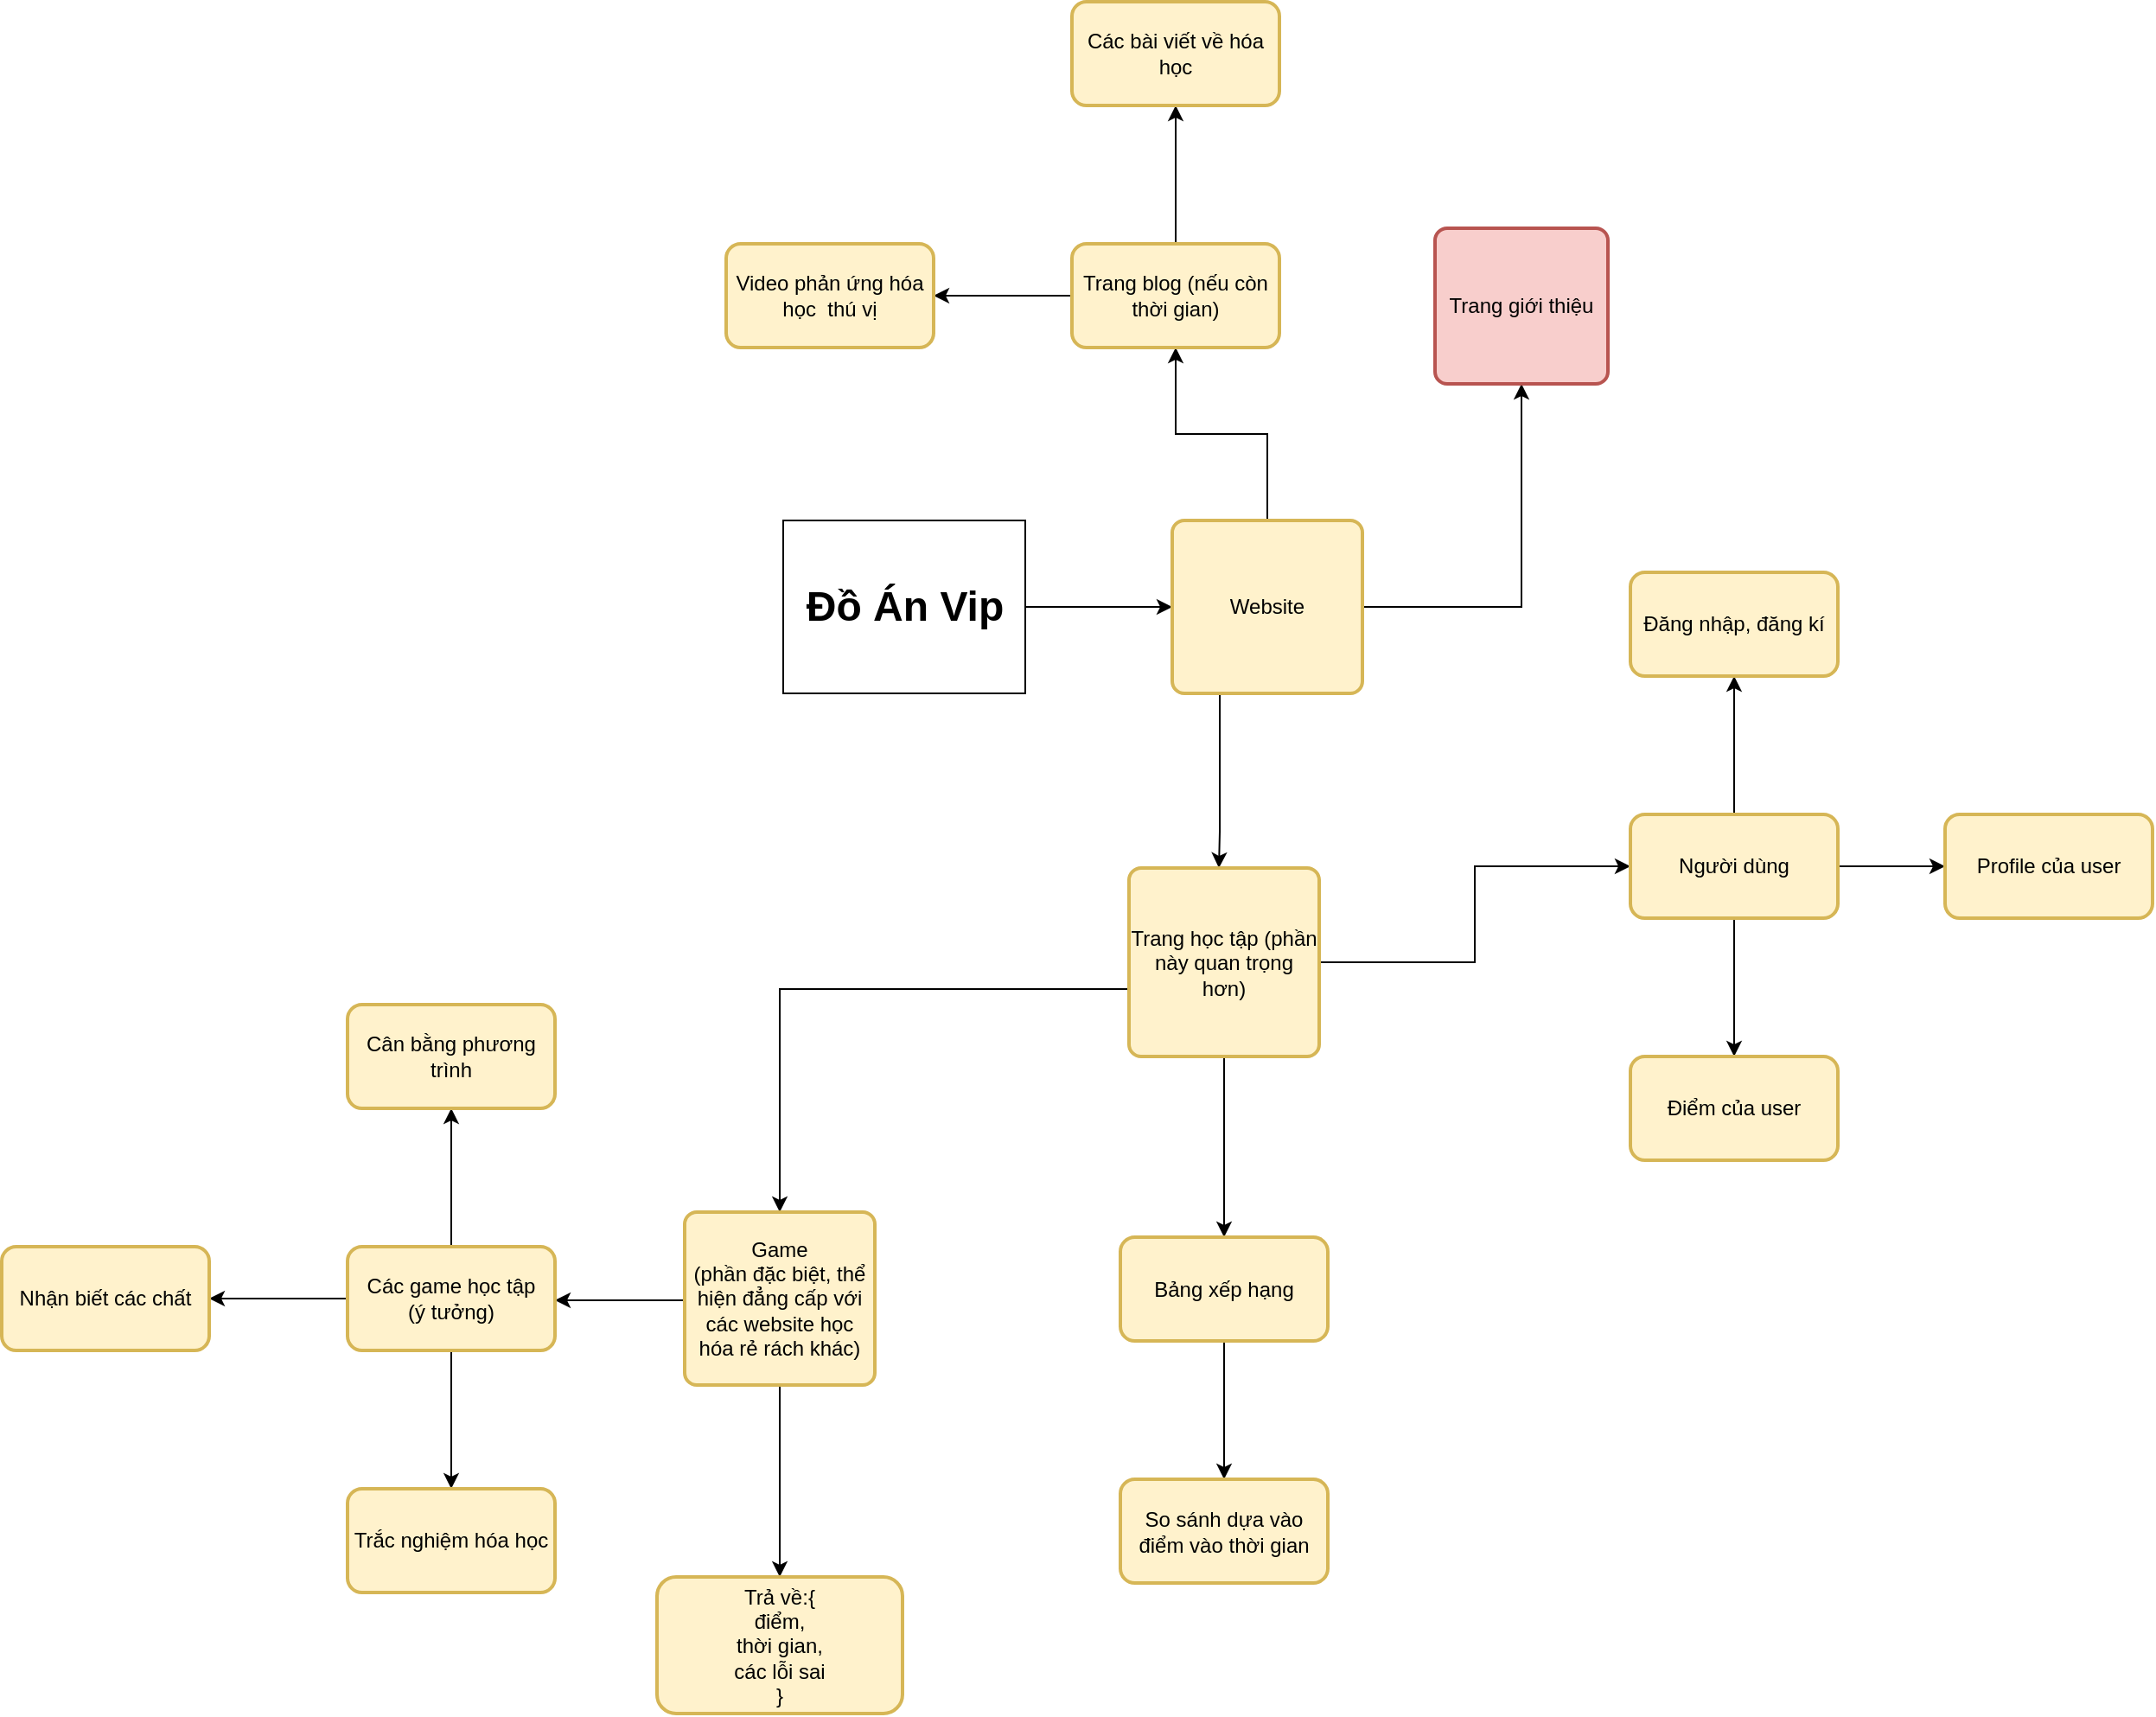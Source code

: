 <mxfile version="17.4.3" type="github">
  <diagram id="BctuJUikym2BQ5avwD0K" name="Page-1">
    <mxGraphModel dx="2153" dy="1827" grid="1" gridSize="10" guides="1" tooltips="1" connect="1" arrows="1" fold="1" page="1" pageScale="1" pageWidth="850" pageHeight="1100" math="0" shadow="0">
      <root>
        <mxCell id="0" />
        <mxCell id="1" parent="0" />
        <mxCell id="EMOaW1B3szaLbLaair1D-2" style="edgeStyle=orthogonalEdgeStyle;rounded=0;orthogonalLoop=1;jettySize=auto;html=1;" edge="1" parent="1" source="EMOaW1B3szaLbLaair1D-1">
          <mxGeometry relative="1" as="geometry">
            <mxPoint x="528" y="349" as="targetPoint" />
          </mxGeometry>
        </mxCell>
        <mxCell id="EMOaW1B3szaLbLaair1D-1" value="" style="rounded=0;whiteSpace=wrap;html=1;" vertex="1" parent="1">
          <mxGeometry x="303" y="299" width="140" height="100" as="geometry" />
        </mxCell>
        <mxCell id="EMOaW1B3szaLbLaair1D-3" value="Đồ Án Vip" style="text;strokeColor=none;fillColor=none;html=1;fontSize=24;fontStyle=1;verticalAlign=middle;align=center;" vertex="1" parent="1">
          <mxGeometry x="323" y="329" width="100" height="40" as="geometry" />
        </mxCell>
        <mxCell id="EMOaW1B3szaLbLaair1D-12" value="" style="edgeStyle=orthogonalEdgeStyle;rounded=0;orthogonalLoop=1;jettySize=auto;html=1;exitX=0.25;exitY=1;exitDx=0;exitDy=0;" edge="1" parent="1" source="EMOaW1B3szaLbLaair1D-4" target="EMOaW1B3szaLbLaair1D-11">
          <mxGeometry relative="1" as="geometry">
            <Array as="points">
              <mxPoint x="555" y="479" />
              <mxPoint x="555" y="479" />
            </Array>
          </mxGeometry>
        </mxCell>
        <mxCell id="EMOaW1B3szaLbLaair1D-13" value="" style="edgeStyle=orthogonalEdgeStyle;rounded=0;orthogonalLoop=1;jettySize=auto;html=1;" edge="1" parent="1" source="EMOaW1B3szaLbLaair1D-4" target="EMOaW1B3szaLbLaair1D-5">
          <mxGeometry relative="1" as="geometry" />
        </mxCell>
        <mxCell id="EMOaW1B3szaLbLaair1D-45" value="" style="edgeStyle=orthogonalEdgeStyle;rounded=0;orthogonalLoop=1;jettySize=auto;html=1;" edge="1" parent="1" source="EMOaW1B3szaLbLaair1D-4" target="EMOaW1B3szaLbLaair1D-44">
          <mxGeometry relative="1" as="geometry" />
        </mxCell>
        <mxCell id="EMOaW1B3szaLbLaair1D-4" value="Website" style="rounded=1;whiteSpace=wrap;html=1;absoluteArcSize=1;arcSize=14;strokeWidth=2;fillColor=#fff2cc;strokeColor=#d6b656;" vertex="1" parent="1">
          <mxGeometry x="528" y="299" width="110" height="100" as="geometry" />
        </mxCell>
        <mxCell id="EMOaW1B3szaLbLaair1D-5" value="Trang giới thiệu" style="rounded=1;whiteSpace=wrap;html=1;absoluteArcSize=1;arcSize=14;strokeWidth=2;fillColor=#f8cecc;strokeColor=#b85450;" vertex="1" parent="1">
          <mxGeometry x="680" y="130" width="100" height="90" as="geometry" />
        </mxCell>
        <mxCell id="EMOaW1B3szaLbLaair1D-18" value="" style="edgeStyle=orthogonalEdgeStyle;rounded=0;orthogonalLoop=1;jettySize=auto;html=1;" edge="1" parent="1" source="EMOaW1B3szaLbLaair1D-11" target="EMOaW1B3szaLbLaair1D-17">
          <mxGeometry relative="1" as="geometry" />
        </mxCell>
        <mxCell id="EMOaW1B3szaLbLaair1D-26" value="" style="edgeStyle=orthogonalEdgeStyle;rounded=0;orthogonalLoop=1;jettySize=auto;html=1;" edge="1" parent="1" target="EMOaW1B3szaLbLaair1D-25">
          <mxGeometry relative="1" as="geometry">
            <mxPoint x="550" y="610" as="sourcePoint" />
            <Array as="points">
              <mxPoint x="550" y="570" />
              <mxPoint x="301" y="570" />
            </Array>
          </mxGeometry>
        </mxCell>
        <mxCell id="EMOaW1B3szaLbLaair1D-41" value="" style="edgeStyle=orthogonalEdgeStyle;rounded=0;orthogonalLoop=1;jettySize=auto;html=1;" edge="1" parent="1" source="EMOaW1B3szaLbLaair1D-11" target="EMOaW1B3szaLbLaair1D-40">
          <mxGeometry relative="1" as="geometry" />
        </mxCell>
        <mxCell id="EMOaW1B3szaLbLaair1D-11" value="Trang học tập (phần này quan trọng hơn)" style="rounded=1;whiteSpace=wrap;html=1;absoluteArcSize=1;arcSize=14;strokeWidth=2;fillColor=#fff2cc;strokeColor=#d6b656;" vertex="1" parent="1">
          <mxGeometry x="503" y="500" width="110" height="109" as="geometry" />
        </mxCell>
        <mxCell id="EMOaW1B3szaLbLaair1D-20" value="" style="edgeStyle=orthogonalEdgeStyle;rounded=0;orthogonalLoop=1;jettySize=auto;html=1;" edge="1" parent="1" source="EMOaW1B3szaLbLaair1D-17" target="EMOaW1B3szaLbLaair1D-19">
          <mxGeometry relative="1" as="geometry" />
        </mxCell>
        <mxCell id="EMOaW1B3szaLbLaair1D-22" value="" style="edgeStyle=orthogonalEdgeStyle;rounded=0;orthogonalLoop=1;jettySize=auto;html=1;" edge="1" parent="1" source="EMOaW1B3szaLbLaair1D-17" target="EMOaW1B3szaLbLaair1D-21">
          <mxGeometry relative="1" as="geometry" />
        </mxCell>
        <mxCell id="EMOaW1B3szaLbLaair1D-24" value="" style="edgeStyle=orthogonalEdgeStyle;rounded=0;orthogonalLoop=1;jettySize=auto;html=1;" edge="1" parent="1" source="EMOaW1B3szaLbLaair1D-17" target="EMOaW1B3szaLbLaair1D-23">
          <mxGeometry relative="1" as="geometry" />
        </mxCell>
        <mxCell id="EMOaW1B3szaLbLaair1D-17" value="Người dùng" style="whiteSpace=wrap;html=1;fillColor=#fff2cc;strokeColor=#d6b656;rounded=1;arcSize=14;strokeWidth=2;" vertex="1" parent="1">
          <mxGeometry x="793" y="469" width="120" height="60" as="geometry" />
        </mxCell>
        <mxCell id="EMOaW1B3szaLbLaair1D-19" value="Đăng nhập, đăng kí" style="whiteSpace=wrap;html=1;fillColor=#fff2cc;strokeColor=#d6b656;rounded=1;arcSize=14;strokeWidth=2;" vertex="1" parent="1">
          <mxGeometry x="793" y="329" width="120" height="60" as="geometry" />
        </mxCell>
        <mxCell id="EMOaW1B3szaLbLaair1D-21" value="Profile của user" style="whiteSpace=wrap;html=1;fillColor=#fff2cc;strokeColor=#d6b656;rounded=1;arcSize=14;strokeWidth=2;" vertex="1" parent="1">
          <mxGeometry x="975" y="469" width="120" height="60" as="geometry" />
        </mxCell>
        <mxCell id="EMOaW1B3szaLbLaair1D-23" value="Điểm của user" style="whiteSpace=wrap;html=1;fillColor=#fff2cc;strokeColor=#d6b656;rounded=1;arcSize=14;strokeWidth=2;" vertex="1" parent="1">
          <mxGeometry x="793" y="609" width="120" height="60" as="geometry" />
        </mxCell>
        <mxCell id="EMOaW1B3szaLbLaair1D-28" value="" style="edgeStyle=orthogonalEdgeStyle;rounded=0;orthogonalLoop=1;jettySize=auto;html=1;" edge="1" parent="1" source="EMOaW1B3szaLbLaair1D-25" target="EMOaW1B3szaLbLaair1D-27">
          <mxGeometry relative="1" as="geometry">
            <Array as="points">
              <mxPoint x="213" y="750" />
              <mxPoint x="213" y="750" />
            </Array>
          </mxGeometry>
        </mxCell>
        <mxCell id="EMOaW1B3szaLbLaair1D-37" value="" style="edgeStyle=orthogonalEdgeStyle;rounded=0;orthogonalLoop=1;jettySize=auto;html=1;" edge="1" parent="1" source="EMOaW1B3szaLbLaair1D-25" target="EMOaW1B3szaLbLaair1D-36">
          <mxGeometry relative="1" as="geometry" />
        </mxCell>
        <mxCell id="EMOaW1B3szaLbLaair1D-25" value="Game&lt;br&gt;(phần đặc biệt, thể hiện đẳng cấp với các website học hóa rẻ rách khác)" style="rounded=1;whiteSpace=wrap;html=1;absoluteArcSize=1;arcSize=14;strokeWidth=2;fillColor=#fff2cc;strokeColor=#d6b656;" vertex="1" parent="1">
          <mxGeometry x="246" y="699" width="110" height="100" as="geometry" />
        </mxCell>
        <mxCell id="EMOaW1B3szaLbLaair1D-30" value="" style="edgeStyle=orthogonalEdgeStyle;rounded=0;orthogonalLoop=1;jettySize=auto;html=1;" edge="1" parent="1" source="EMOaW1B3szaLbLaair1D-27" target="EMOaW1B3szaLbLaair1D-29">
          <mxGeometry relative="1" as="geometry" />
        </mxCell>
        <mxCell id="EMOaW1B3szaLbLaair1D-32" value="" style="edgeStyle=orthogonalEdgeStyle;rounded=0;orthogonalLoop=1;jettySize=auto;html=1;" edge="1" parent="1" source="EMOaW1B3szaLbLaair1D-27" target="EMOaW1B3szaLbLaair1D-31">
          <mxGeometry relative="1" as="geometry" />
        </mxCell>
        <mxCell id="EMOaW1B3szaLbLaair1D-34" value="" style="edgeStyle=orthogonalEdgeStyle;rounded=0;orthogonalLoop=1;jettySize=auto;html=1;" edge="1" parent="1" source="EMOaW1B3szaLbLaair1D-27" target="EMOaW1B3szaLbLaair1D-33">
          <mxGeometry relative="1" as="geometry" />
        </mxCell>
        <mxCell id="EMOaW1B3szaLbLaair1D-27" value="Các game học tập&lt;br&gt;(ý tưởng)" style="whiteSpace=wrap;html=1;fillColor=#fff2cc;strokeColor=#d6b656;rounded=1;arcSize=14;strokeWidth=2;" vertex="1" parent="1">
          <mxGeometry x="51" y="719" width="120" height="60" as="geometry" />
        </mxCell>
        <mxCell id="EMOaW1B3szaLbLaair1D-29" value="Trắc nghiệm hóa học" style="whiteSpace=wrap;html=1;fillColor=#fff2cc;strokeColor=#d6b656;rounded=1;arcSize=14;strokeWidth=2;" vertex="1" parent="1">
          <mxGeometry x="51" y="859" width="120" height="60" as="geometry" />
        </mxCell>
        <mxCell id="EMOaW1B3szaLbLaair1D-31" value="Nhận biết các chất" style="whiteSpace=wrap;html=1;fillColor=#fff2cc;strokeColor=#d6b656;rounded=1;arcSize=14;strokeWidth=2;" vertex="1" parent="1">
          <mxGeometry x="-149" y="719" width="120" height="60" as="geometry" />
        </mxCell>
        <mxCell id="EMOaW1B3szaLbLaair1D-33" value="Cân bằng phương trình" style="whiteSpace=wrap;html=1;fillColor=#fff2cc;strokeColor=#d6b656;rounded=1;arcSize=14;strokeWidth=2;" vertex="1" parent="1">
          <mxGeometry x="51" y="579" width="120" height="60" as="geometry" />
        </mxCell>
        <mxCell id="EMOaW1B3szaLbLaair1D-36" value="Trả về:{&lt;br&gt;điểm,&lt;br&gt;thời gian,&lt;br&gt;các lỗi sai&lt;br&gt;}" style="whiteSpace=wrap;html=1;fillColor=#fff2cc;strokeColor=#d6b656;rounded=1;arcSize=14;strokeWidth=2;" vertex="1" parent="1">
          <mxGeometry x="230" y="910" width="142" height="79" as="geometry" />
        </mxCell>
        <mxCell id="EMOaW1B3szaLbLaair1D-43" value="" style="edgeStyle=orthogonalEdgeStyle;rounded=0;orthogonalLoop=1;jettySize=auto;html=1;" edge="1" parent="1" source="EMOaW1B3szaLbLaair1D-40" target="EMOaW1B3szaLbLaair1D-42">
          <mxGeometry relative="1" as="geometry" />
        </mxCell>
        <mxCell id="EMOaW1B3szaLbLaair1D-40" value="Bảng xếp hạng" style="whiteSpace=wrap;html=1;fillColor=#fff2cc;strokeColor=#d6b656;rounded=1;arcSize=14;strokeWidth=2;" vertex="1" parent="1">
          <mxGeometry x="498" y="713.5" width="120" height="60" as="geometry" />
        </mxCell>
        <mxCell id="EMOaW1B3szaLbLaair1D-42" value="So sánh dựa vào điểm vào thời gian" style="whiteSpace=wrap;html=1;fillColor=#fff2cc;strokeColor=#d6b656;rounded=1;arcSize=14;strokeWidth=2;" vertex="1" parent="1">
          <mxGeometry x="498" y="853.5" width="120" height="60" as="geometry" />
        </mxCell>
        <mxCell id="EMOaW1B3szaLbLaair1D-47" value="" style="edgeStyle=orthogonalEdgeStyle;rounded=0;orthogonalLoop=1;jettySize=auto;html=1;" edge="1" parent="1" source="EMOaW1B3szaLbLaair1D-44" target="EMOaW1B3szaLbLaair1D-46">
          <mxGeometry relative="1" as="geometry" />
        </mxCell>
        <mxCell id="EMOaW1B3szaLbLaair1D-49" value="" style="edgeStyle=orthogonalEdgeStyle;rounded=0;orthogonalLoop=1;jettySize=auto;html=1;" edge="1" parent="1" source="EMOaW1B3szaLbLaair1D-44" target="EMOaW1B3szaLbLaair1D-48">
          <mxGeometry relative="1" as="geometry" />
        </mxCell>
        <mxCell id="EMOaW1B3szaLbLaair1D-44" value="Trang blog (nếu còn thời gian)" style="whiteSpace=wrap;html=1;fillColor=#fff2cc;strokeColor=#d6b656;rounded=1;arcSize=14;strokeWidth=2;" vertex="1" parent="1">
          <mxGeometry x="470" y="139" width="120" height="60" as="geometry" />
        </mxCell>
        <mxCell id="EMOaW1B3szaLbLaair1D-46" value="Các bài viết về hóa học" style="whiteSpace=wrap;html=1;fillColor=#fff2cc;strokeColor=#d6b656;rounded=1;arcSize=14;strokeWidth=2;" vertex="1" parent="1">
          <mxGeometry x="470" y="-1" width="120" height="60" as="geometry" />
        </mxCell>
        <mxCell id="EMOaW1B3szaLbLaair1D-48" value="Video phản ứng hóa học&amp;nbsp; thú vị" style="whiteSpace=wrap;html=1;fillColor=#fff2cc;strokeColor=#d6b656;rounded=1;arcSize=14;strokeWidth=2;" vertex="1" parent="1">
          <mxGeometry x="270" y="139" width="120" height="60" as="geometry" />
        </mxCell>
      </root>
    </mxGraphModel>
  </diagram>
</mxfile>
